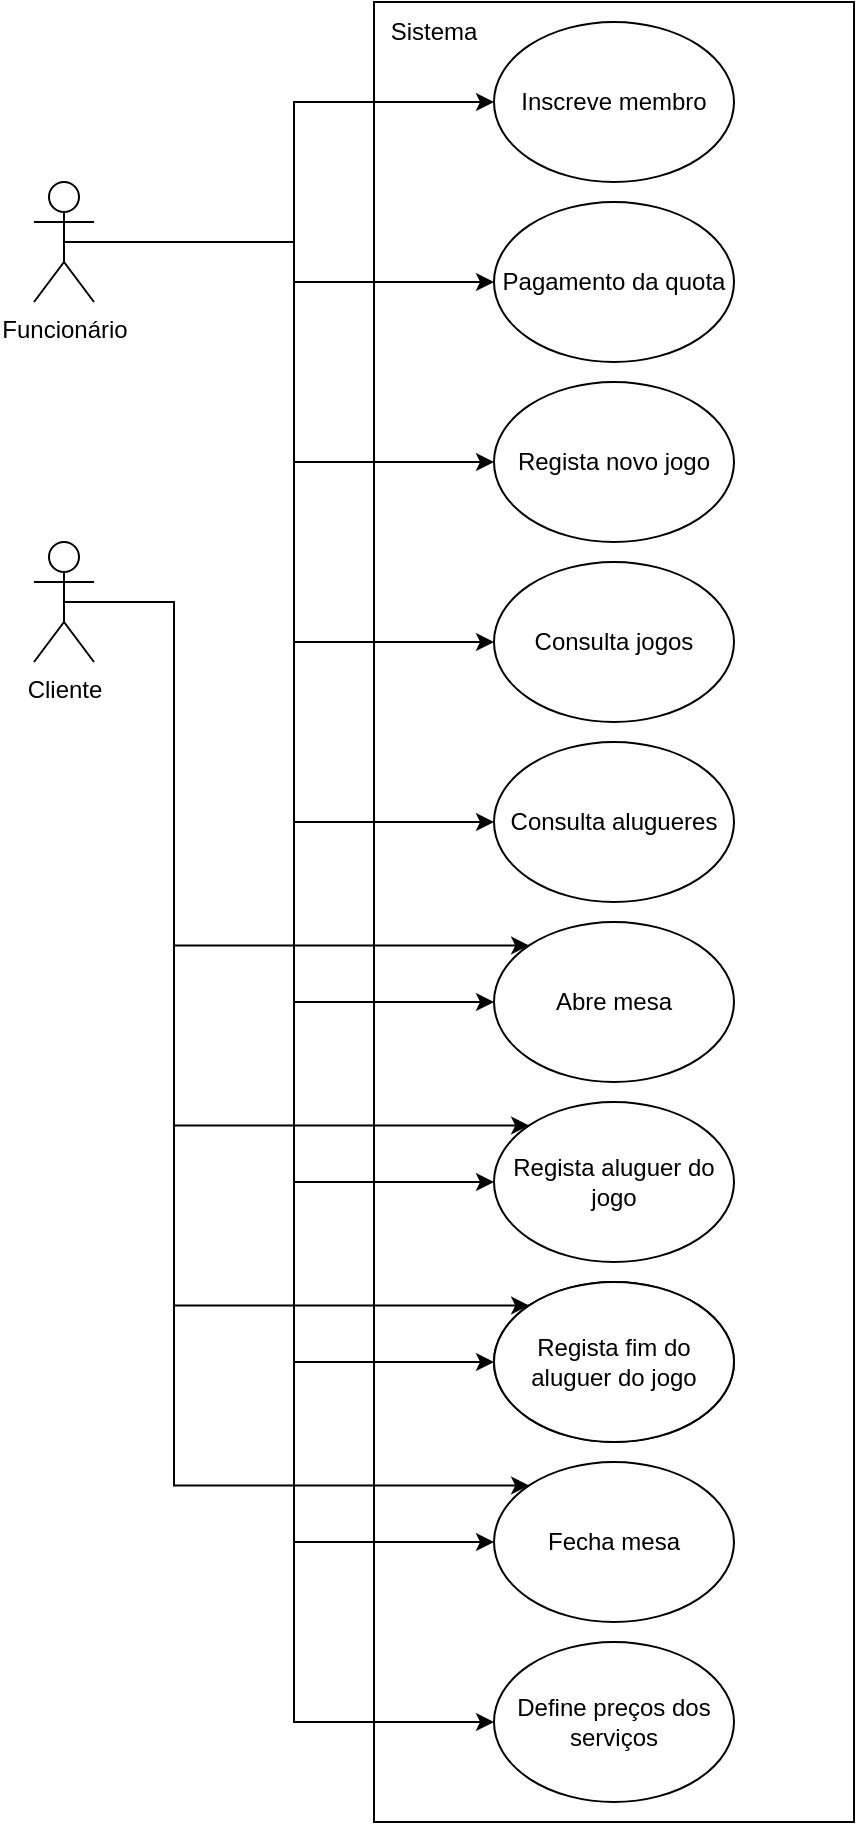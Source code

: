 <mxfile version="21.3.2" type="device">
  <diagram name="Page-1" id="Hy-Vvec_PGVitiET4GF5">
    <mxGraphModel dx="1180" dy="716" grid="1" gridSize="10" guides="1" tooltips="1" connect="1" arrows="1" fold="1" page="1" pageScale="1" pageWidth="1169" pageHeight="827" math="0" shadow="0">
      <root>
        <mxCell id="0" />
        <mxCell id="1" parent="0" />
        <mxCell id="lEG4agnFNa20jmzrnDoV-3" value="" style="rounded=0;whiteSpace=wrap;html=1;" vertex="1" parent="1">
          <mxGeometry x="370" y="10" width="240" height="910" as="geometry" />
        </mxCell>
        <mxCell id="lEG4agnFNa20jmzrnDoV-5" style="edgeStyle=orthogonalEdgeStyle;rounded=0;orthogonalLoop=1;jettySize=auto;html=1;exitX=0.5;exitY=0.5;exitDx=0;exitDy=0;exitPerimeter=0;entryX=0;entryY=0.5;entryDx=0;entryDy=0;" edge="1" parent="1" source="lEG4agnFNa20jmzrnDoV-1" target="lEG4agnFNa20jmzrnDoV-4">
          <mxGeometry relative="1" as="geometry" />
        </mxCell>
        <mxCell id="lEG4agnFNa20jmzrnDoV-18" style="edgeStyle=orthogonalEdgeStyle;rounded=0;orthogonalLoop=1;jettySize=auto;html=1;exitX=0.5;exitY=0.5;exitDx=0;exitDy=0;exitPerimeter=0;entryX=0;entryY=0.5;entryDx=0;entryDy=0;" edge="1" parent="1" source="lEG4agnFNa20jmzrnDoV-1" target="lEG4agnFNa20jmzrnDoV-6">
          <mxGeometry relative="1" as="geometry" />
        </mxCell>
        <mxCell id="lEG4agnFNa20jmzrnDoV-19" style="edgeStyle=orthogonalEdgeStyle;rounded=0;orthogonalLoop=1;jettySize=auto;html=1;exitX=0.5;exitY=0.5;exitDx=0;exitDy=0;exitPerimeter=0;entryX=0;entryY=0.5;entryDx=0;entryDy=0;" edge="1" parent="1" source="lEG4agnFNa20jmzrnDoV-1" target="lEG4agnFNa20jmzrnDoV-7">
          <mxGeometry relative="1" as="geometry" />
        </mxCell>
        <mxCell id="lEG4agnFNa20jmzrnDoV-20" style="edgeStyle=orthogonalEdgeStyle;rounded=0;orthogonalLoop=1;jettySize=auto;html=1;exitX=0.5;exitY=0.5;exitDx=0;exitDy=0;exitPerimeter=0;entryX=0;entryY=0.5;entryDx=0;entryDy=0;" edge="1" parent="1" source="lEG4agnFNa20jmzrnDoV-1" target="lEG4agnFNa20jmzrnDoV-8">
          <mxGeometry relative="1" as="geometry" />
        </mxCell>
        <mxCell id="lEG4agnFNa20jmzrnDoV-21" style="edgeStyle=orthogonalEdgeStyle;rounded=0;orthogonalLoop=1;jettySize=auto;html=1;exitX=0.5;exitY=0.5;exitDx=0;exitDy=0;exitPerimeter=0;entryX=0;entryY=0.5;entryDx=0;entryDy=0;" edge="1" parent="1" source="lEG4agnFNa20jmzrnDoV-1" target="lEG4agnFNa20jmzrnDoV-9">
          <mxGeometry relative="1" as="geometry" />
        </mxCell>
        <mxCell id="lEG4agnFNa20jmzrnDoV-22" style="edgeStyle=orthogonalEdgeStyle;rounded=0;orthogonalLoop=1;jettySize=auto;html=1;exitX=0.5;exitY=0.5;exitDx=0;exitDy=0;exitPerimeter=0;entryX=0;entryY=0.5;entryDx=0;entryDy=0;" edge="1" parent="1" source="lEG4agnFNa20jmzrnDoV-1" target="lEG4agnFNa20jmzrnDoV-10">
          <mxGeometry relative="1" as="geometry" />
        </mxCell>
        <mxCell id="lEG4agnFNa20jmzrnDoV-23" style="edgeStyle=orthogonalEdgeStyle;rounded=0;orthogonalLoop=1;jettySize=auto;html=1;exitX=0.5;exitY=0.5;exitDx=0;exitDy=0;exitPerimeter=0;entryX=0;entryY=0.5;entryDx=0;entryDy=0;" edge="1" parent="1" source="lEG4agnFNa20jmzrnDoV-1" target="lEG4agnFNa20jmzrnDoV-11">
          <mxGeometry relative="1" as="geometry" />
        </mxCell>
        <mxCell id="lEG4agnFNa20jmzrnDoV-24" style="edgeStyle=orthogonalEdgeStyle;rounded=0;orthogonalLoop=1;jettySize=auto;html=1;exitX=0.5;exitY=0.5;exitDx=0;exitDy=0;exitPerimeter=0;entryX=0;entryY=0.5;entryDx=0;entryDy=0;" edge="1" parent="1" source="lEG4agnFNa20jmzrnDoV-1" target="lEG4agnFNa20jmzrnDoV-13">
          <mxGeometry relative="1" as="geometry" />
        </mxCell>
        <mxCell id="lEG4agnFNa20jmzrnDoV-25" style="edgeStyle=orthogonalEdgeStyle;rounded=0;orthogonalLoop=1;jettySize=auto;html=1;exitX=0.5;exitY=0.5;exitDx=0;exitDy=0;exitPerimeter=0;entryX=0;entryY=0.5;entryDx=0;entryDy=0;" edge="1" parent="1" source="lEG4agnFNa20jmzrnDoV-1" target="lEG4agnFNa20jmzrnDoV-14">
          <mxGeometry relative="1" as="geometry" />
        </mxCell>
        <mxCell id="lEG4agnFNa20jmzrnDoV-26" style="edgeStyle=orthogonalEdgeStyle;rounded=0;orthogonalLoop=1;jettySize=auto;html=1;exitX=0.5;exitY=0.5;exitDx=0;exitDy=0;exitPerimeter=0;entryX=0;entryY=0.5;entryDx=0;entryDy=0;" edge="1" parent="1" source="lEG4agnFNa20jmzrnDoV-1" target="lEG4agnFNa20jmzrnDoV-15">
          <mxGeometry relative="1" as="geometry" />
        </mxCell>
        <mxCell id="lEG4agnFNa20jmzrnDoV-1" value="Funcionário" style="shape=umlActor;verticalLabelPosition=bottom;verticalAlign=top;html=1;outlineConnect=0;" vertex="1" parent="1">
          <mxGeometry x="200" y="100" width="30" height="60" as="geometry" />
        </mxCell>
        <mxCell id="lEG4agnFNa20jmzrnDoV-4" value="Inscreve membro" style="ellipse;whiteSpace=wrap;html=1;" vertex="1" parent="1">
          <mxGeometry x="430" y="20" width="120" height="80" as="geometry" />
        </mxCell>
        <mxCell id="lEG4agnFNa20jmzrnDoV-6" value="Pagamento da quota" style="ellipse;whiteSpace=wrap;html=1;" vertex="1" parent="1">
          <mxGeometry x="430" y="110" width="120" height="80" as="geometry" />
        </mxCell>
        <mxCell id="lEG4agnFNa20jmzrnDoV-7" value="Regista novo jogo" style="ellipse;whiteSpace=wrap;html=1;" vertex="1" parent="1">
          <mxGeometry x="430" y="200" width="120" height="80" as="geometry" />
        </mxCell>
        <mxCell id="lEG4agnFNa20jmzrnDoV-8" value="Consulta jogos" style="ellipse;whiteSpace=wrap;html=1;" vertex="1" parent="1">
          <mxGeometry x="430" y="290" width="120" height="80" as="geometry" />
        </mxCell>
        <mxCell id="lEG4agnFNa20jmzrnDoV-9" value="Consulta alugueres" style="ellipse;whiteSpace=wrap;html=1;" vertex="1" parent="1">
          <mxGeometry x="430" y="380" width="120" height="80" as="geometry" />
        </mxCell>
        <mxCell id="lEG4agnFNa20jmzrnDoV-10" value="Abre mesa" style="ellipse;whiteSpace=wrap;html=1;" vertex="1" parent="1">
          <mxGeometry x="430" y="470" width="120" height="80" as="geometry" />
        </mxCell>
        <mxCell id="lEG4agnFNa20jmzrnDoV-11" value="Regista aluguer do jogo" style="ellipse;whiteSpace=wrap;html=1;" vertex="1" parent="1">
          <mxGeometry x="430" y="560" width="120" height="80" as="geometry" />
        </mxCell>
        <mxCell id="lEG4agnFNa20jmzrnDoV-12" value="Regista fim do aluguer do jogo" style="ellipse;whiteSpace=wrap;html=1;" vertex="1" parent="1">
          <mxGeometry x="430" y="650" width="120" height="80" as="geometry" />
        </mxCell>
        <mxCell id="lEG4agnFNa20jmzrnDoV-13" value="Regista fim do aluguer do jogo" style="ellipse;whiteSpace=wrap;html=1;" vertex="1" parent="1">
          <mxGeometry x="430" y="650" width="120" height="80" as="geometry" />
        </mxCell>
        <mxCell id="lEG4agnFNa20jmzrnDoV-14" value="Fecha mesa" style="ellipse;whiteSpace=wrap;html=1;" vertex="1" parent="1">
          <mxGeometry x="430" y="740" width="120" height="80" as="geometry" />
        </mxCell>
        <mxCell id="lEG4agnFNa20jmzrnDoV-15" value="Define preços dos serviços" style="ellipse;whiteSpace=wrap;html=1;" vertex="1" parent="1">
          <mxGeometry x="430" y="830" width="120" height="80" as="geometry" />
        </mxCell>
        <mxCell id="lEG4agnFNa20jmzrnDoV-27" value="Sistema" style="text;html=1;strokeColor=none;fillColor=none;align=center;verticalAlign=middle;whiteSpace=wrap;rounded=0;" vertex="1" parent="1">
          <mxGeometry x="370" y="10" width="60" height="30" as="geometry" />
        </mxCell>
        <mxCell id="lEG4agnFNa20jmzrnDoV-31" style="edgeStyle=orthogonalEdgeStyle;rounded=0;orthogonalLoop=1;jettySize=auto;html=1;exitX=0.5;exitY=0.5;exitDx=0;exitDy=0;exitPerimeter=0;entryX=0;entryY=0;entryDx=0;entryDy=0;" edge="1" parent="1" source="lEG4agnFNa20jmzrnDoV-29" target="lEG4agnFNa20jmzrnDoV-10">
          <mxGeometry relative="1" as="geometry">
            <Array as="points">
              <mxPoint x="270" y="310" />
              <mxPoint x="270" y="482" />
            </Array>
          </mxGeometry>
        </mxCell>
        <mxCell id="lEG4agnFNa20jmzrnDoV-32" style="edgeStyle=orthogonalEdgeStyle;rounded=0;orthogonalLoop=1;jettySize=auto;html=1;exitX=0.5;exitY=0.5;exitDx=0;exitDy=0;exitPerimeter=0;entryX=0;entryY=0;entryDx=0;entryDy=0;" edge="1" parent="1" source="lEG4agnFNa20jmzrnDoV-29" target="lEG4agnFNa20jmzrnDoV-11">
          <mxGeometry relative="1" as="geometry">
            <Array as="points">
              <mxPoint x="270" y="310" />
              <mxPoint x="270" y="572" />
            </Array>
          </mxGeometry>
        </mxCell>
        <mxCell id="lEG4agnFNa20jmzrnDoV-33" style="edgeStyle=orthogonalEdgeStyle;rounded=0;orthogonalLoop=1;jettySize=auto;html=1;exitX=0.5;exitY=0.5;exitDx=0;exitDy=0;exitPerimeter=0;entryX=0;entryY=0;entryDx=0;entryDy=0;" edge="1" parent="1" source="lEG4agnFNa20jmzrnDoV-29" target="lEG4agnFNa20jmzrnDoV-13">
          <mxGeometry relative="1" as="geometry">
            <Array as="points">
              <mxPoint x="270" y="310" />
              <mxPoint x="270" y="662" />
            </Array>
          </mxGeometry>
        </mxCell>
        <mxCell id="lEG4agnFNa20jmzrnDoV-34" style="edgeStyle=orthogonalEdgeStyle;rounded=0;orthogonalLoop=1;jettySize=auto;html=1;exitX=0.5;exitY=0.5;exitDx=0;exitDy=0;exitPerimeter=0;entryX=0;entryY=0;entryDx=0;entryDy=0;" edge="1" parent="1" source="lEG4agnFNa20jmzrnDoV-29" target="lEG4agnFNa20jmzrnDoV-14">
          <mxGeometry relative="1" as="geometry">
            <Array as="points">
              <mxPoint x="270" y="310" />
              <mxPoint x="270" y="752" />
            </Array>
          </mxGeometry>
        </mxCell>
        <mxCell id="lEG4agnFNa20jmzrnDoV-29" value="Cliente" style="shape=umlActor;verticalLabelPosition=bottom;verticalAlign=top;html=1;outlineConnect=0;" vertex="1" parent="1">
          <mxGeometry x="200" y="280" width="30" height="60" as="geometry" />
        </mxCell>
      </root>
    </mxGraphModel>
  </diagram>
</mxfile>
